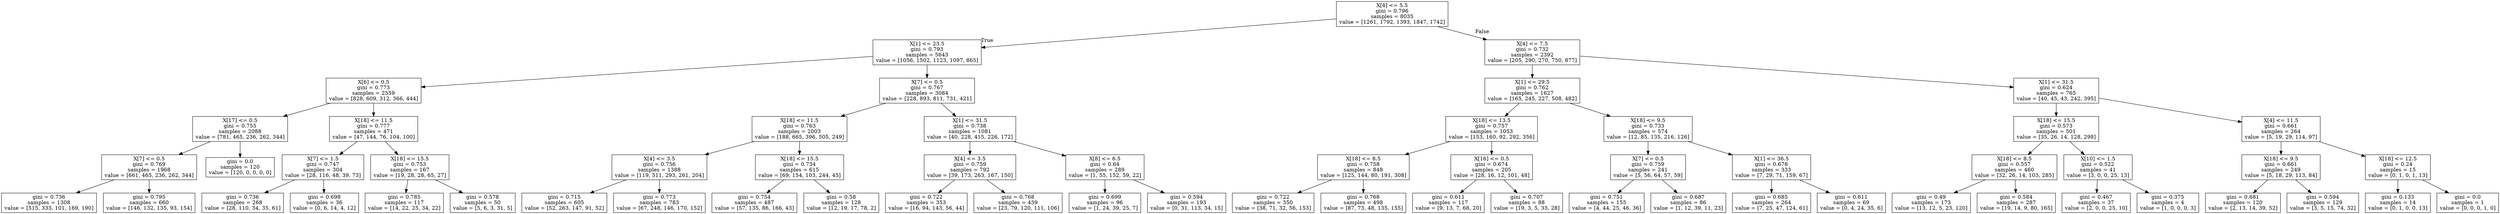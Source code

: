 digraph Tree {
node [shape=box] ;
0 [label="X[4] <= 5.5\ngini = 0.796\nsamples = 8035\nvalue = [1261, 1792, 1393, 1847, 1742]"] ;
1 [label="X[1] <= 23.5\ngini = 0.793\nsamples = 5643\nvalue = [1056, 1502, 1123, 1097, 865]"] ;
0 -> 1 [labeldistance=2.5, labelangle=45, headlabel="True"] ;
2 [label="X[6] <= 0.5\ngini = 0.773\nsamples = 2559\nvalue = [828, 609, 312, 366, 444]"] ;
1 -> 2 ;
3 [label="X[17] <= 0.5\ngini = 0.755\nsamples = 2088\nvalue = [781, 465, 236, 262, 344]"] ;
2 -> 3 ;
4 [label="X[7] <= 0.5\ngini = 0.769\nsamples = 1968\nvalue = [661, 465, 236, 262, 344]"] ;
3 -> 4 ;
5 [label="gini = 0.736\nsamples = 1308\nvalue = [515, 333, 101, 169, 190]"] ;
4 -> 5 ;
6 [label="gini = 0.795\nsamples = 660\nvalue = [146, 132, 135, 93, 154]"] ;
4 -> 6 ;
7 [label="gini = 0.0\nsamples = 120\nvalue = [120, 0, 0, 0, 0]"] ;
3 -> 7 ;
8 [label="X[18] <= 11.5\ngini = 0.777\nsamples = 471\nvalue = [47, 144, 76, 104, 100]"] ;
2 -> 8 ;
9 [label="X[7] <= 1.5\ngini = 0.747\nsamples = 304\nvalue = [28, 116, 48, 39, 73]"] ;
8 -> 9 ;
10 [label="gini = 0.736\nsamples = 268\nvalue = [28, 110, 34, 35, 61]"] ;
9 -> 10 ;
11 [label="gini = 0.698\nsamples = 36\nvalue = [0, 6, 14, 4, 12]"] ;
9 -> 11 ;
12 [label="X[18] <= 15.5\ngini = 0.753\nsamples = 167\nvalue = [19, 28, 28, 65, 27]"] ;
8 -> 12 ;
13 [label="gini = 0.785\nsamples = 117\nvalue = [14, 22, 25, 34, 22]"] ;
12 -> 13 ;
14 [label="gini = 0.578\nsamples = 50\nvalue = [5, 6, 3, 31, 5]"] ;
12 -> 14 ;
15 [label="X[7] <= 0.5\ngini = 0.767\nsamples = 3084\nvalue = [228, 893, 811, 731, 421]"] ;
1 -> 15 ;
16 [label="X[18] <= 11.5\ngini = 0.763\nsamples = 2003\nvalue = [188, 665, 396, 505, 249]"] ;
15 -> 16 ;
17 [label="X[4] <= 3.5\ngini = 0.756\nsamples = 1388\nvalue = [119, 511, 293, 261, 204]"] ;
16 -> 17 ;
18 [label="gini = 0.715\nsamples = 605\nvalue = [52, 263, 147, 91, 52]"] ;
17 -> 18 ;
19 [label="gini = 0.773\nsamples = 783\nvalue = [67, 248, 146, 170, 152]"] ;
17 -> 19 ;
20 [label="X[18] <= 15.5\ngini = 0.734\nsamples = 615\nvalue = [69, 154, 103, 244, 45]"] ;
16 -> 20 ;
21 [label="gini = 0.754\nsamples = 487\nvalue = [57, 135, 86, 166, 43]"] ;
20 -> 21 ;
22 [label="gini = 0.58\nsamples = 128\nvalue = [12, 19, 17, 78, 2]"] ;
20 -> 22 ;
23 [label="X[1] <= 31.5\ngini = 0.738\nsamples = 1081\nvalue = [40, 228, 415, 226, 172]"] ;
15 -> 23 ;
24 [label="X[4] <= 3.5\ngini = 0.759\nsamples = 792\nvalue = [39, 173, 263, 167, 150]"] ;
23 -> 24 ;
25 [label="gini = 0.722\nsamples = 353\nvalue = [16, 94, 143, 56, 44]"] ;
24 -> 25 ;
26 [label="gini = 0.768\nsamples = 439\nvalue = [23, 79, 120, 111, 106]"] ;
24 -> 26 ;
27 [label="X[8] <= 6.5\ngini = 0.64\nsamples = 289\nvalue = [1, 55, 152, 59, 22]"] ;
23 -> 27 ;
28 [label="gini = 0.699\nsamples = 96\nvalue = [1, 24, 39, 25, 7]"] ;
27 -> 28 ;
29 [label="gini = 0.594\nsamples = 193\nvalue = [0, 31, 113, 34, 15]"] ;
27 -> 29 ;
30 [label="X[4] <= 7.5\ngini = 0.732\nsamples = 2392\nvalue = [205, 290, 270, 750, 877]"] ;
0 -> 30 [labeldistance=2.5, labelangle=-45, headlabel="False"] ;
31 [label="X[1] <= 29.5\ngini = 0.762\nsamples = 1627\nvalue = [165, 245, 227, 508, 482]"] ;
30 -> 31 ;
32 [label="X[18] <= 13.5\ngini = 0.757\nsamples = 1053\nvalue = [153, 160, 92, 292, 356]"] ;
31 -> 32 ;
33 [label="X[18] <= 8.5\ngini = 0.758\nsamples = 848\nvalue = [125, 144, 80, 191, 308]"] ;
32 -> 33 ;
34 [label="gini = 0.722\nsamples = 350\nvalue = [38, 71, 32, 56, 153]"] ;
33 -> 34 ;
35 [label="gini = 0.768\nsamples = 498\nvalue = [87, 73, 48, 135, 155]"] ;
33 -> 35 ;
36 [label="X[16] <= 0.5\ngini = 0.674\nsamples = 205\nvalue = [28, 16, 12, 101, 48]"] ;
32 -> 36 ;
37 [label="gini = 0.611\nsamples = 117\nvalue = [9, 13, 7, 68, 20]"] ;
36 -> 37 ;
38 [label="gini = 0.707\nsamples = 88\nvalue = [19, 3, 5, 33, 28]"] ;
36 -> 38 ;
39 [label="X[18] <= 9.5\ngini = 0.733\nsamples = 574\nvalue = [12, 85, 135, 216, 126]"] ;
31 -> 39 ;
40 [label="X[7] <= 0.5\ngini = 0.759\nsamples = 241\nvalue = [5, 56, 64, 57, 59]"] ;
39 -> 40 ;
41 [label="gini = 0.751\nsamples = 155\nvalue = [4, 44, 25, 46, 36]"] ;
40 -> 41 ;
42 [label="gini = 0.687\nsamples = 86\nvalue = [1, 12, 39, 11, 23]"] ;
40 -> 42 ;
43 [label="X[1] <= 36.5\ngini = 0.678\nsamples = 333\nvalue = [7, 29, 71, 159, 67]"] ;
39 -> 43 ;
44 [label="gini = 0.685\nsamples = 264\nvalue = [7, 25, 47, 124, 61]"] ;
43 -> 44 ;
45 [label="gini = 0.611\nsamples = 69\nvalue = [0, 4, 24, 35, 6]"] ;
43 -> 45 ;
46 [label="X[1] <= 31.5\ngini = 0.624\nsamples = 765\nvalue = [40, 45, 43, 242, 395]"] ;
30 -> 46 ;
47 [label="X[18] <= 15.5\ngini = 0.573\nsamples = 501\nvalue = [35, 26, 14, 128, 298]"] ;
46 -> 47 ;
48 [label="X[18] <= 8.5\ngini = 0.557\nsamples = 460\nvalue = [32, 26, 14, 103, 285]"] ;
47 -> 48 ;
49 [label="gini = 0.49\nsamples = 173\nvalue = [13, 12, 5, 23, 120]"] ;
48 -> 49 ;
50 [label="gini = 0.584\nsamples = 287\nvalue = [19, 14, 9, 80, 165]"] ;
48 -> 50 ;
51 [label="X[10] <= 1.5\ngini = 0.522\nsamples = 41\nvalue = [3, 0, 0, 25, 13]"] ;
47 -> 51 ;
52 [label="gini = 0.467\nsamples = 37\nvalue = [2, 0, 0, 25, 10]"] ;
51 -> 52 ;
53 [label="gini = 0.375\nsamples = 4\nvalue = [1, 0, 0, 0, 3]"] ;
51 -> 53 ;
54 [label="X[4] <= 11.5\ngini = 0.661\nsamples = 264\nvalue = [5, 19, 29, 114, 97]"] ;
46 -> 54 ;
55 [label="X[18] <= 9.5\ngini = 0.661\nsamples = 249\nvalue = [5, 18, 29, 113, 84]"] ;
54 -> 55 ;
56 [label="gini = 0.681\nsamples = 120\nvalue = [2, 13, 14, 39, 52]"] ;
55 -> 56 ;
57 [label="gini = 0.594\nsamples = 129\nvalue = [3, 5, 15, 74, 32]"] ;
55 -> 57 ;
58 [label="X[18] <= 12.5\ngini = 0.24\nsamples = 15\nvalue = [0, 1, 0, 1, 13]"] ;
54 -> 58 ;
59 [label="gini = 0.133\nsamples = 14\nvalue = [0, 1, 0, 0, 13]"] ;
58 -> 59 ;
60 [label="gini = 0.0\nsamples = 1\nvalue = [0, 0, 0, 1, 0]"] ;
58 -> 60 ;
}